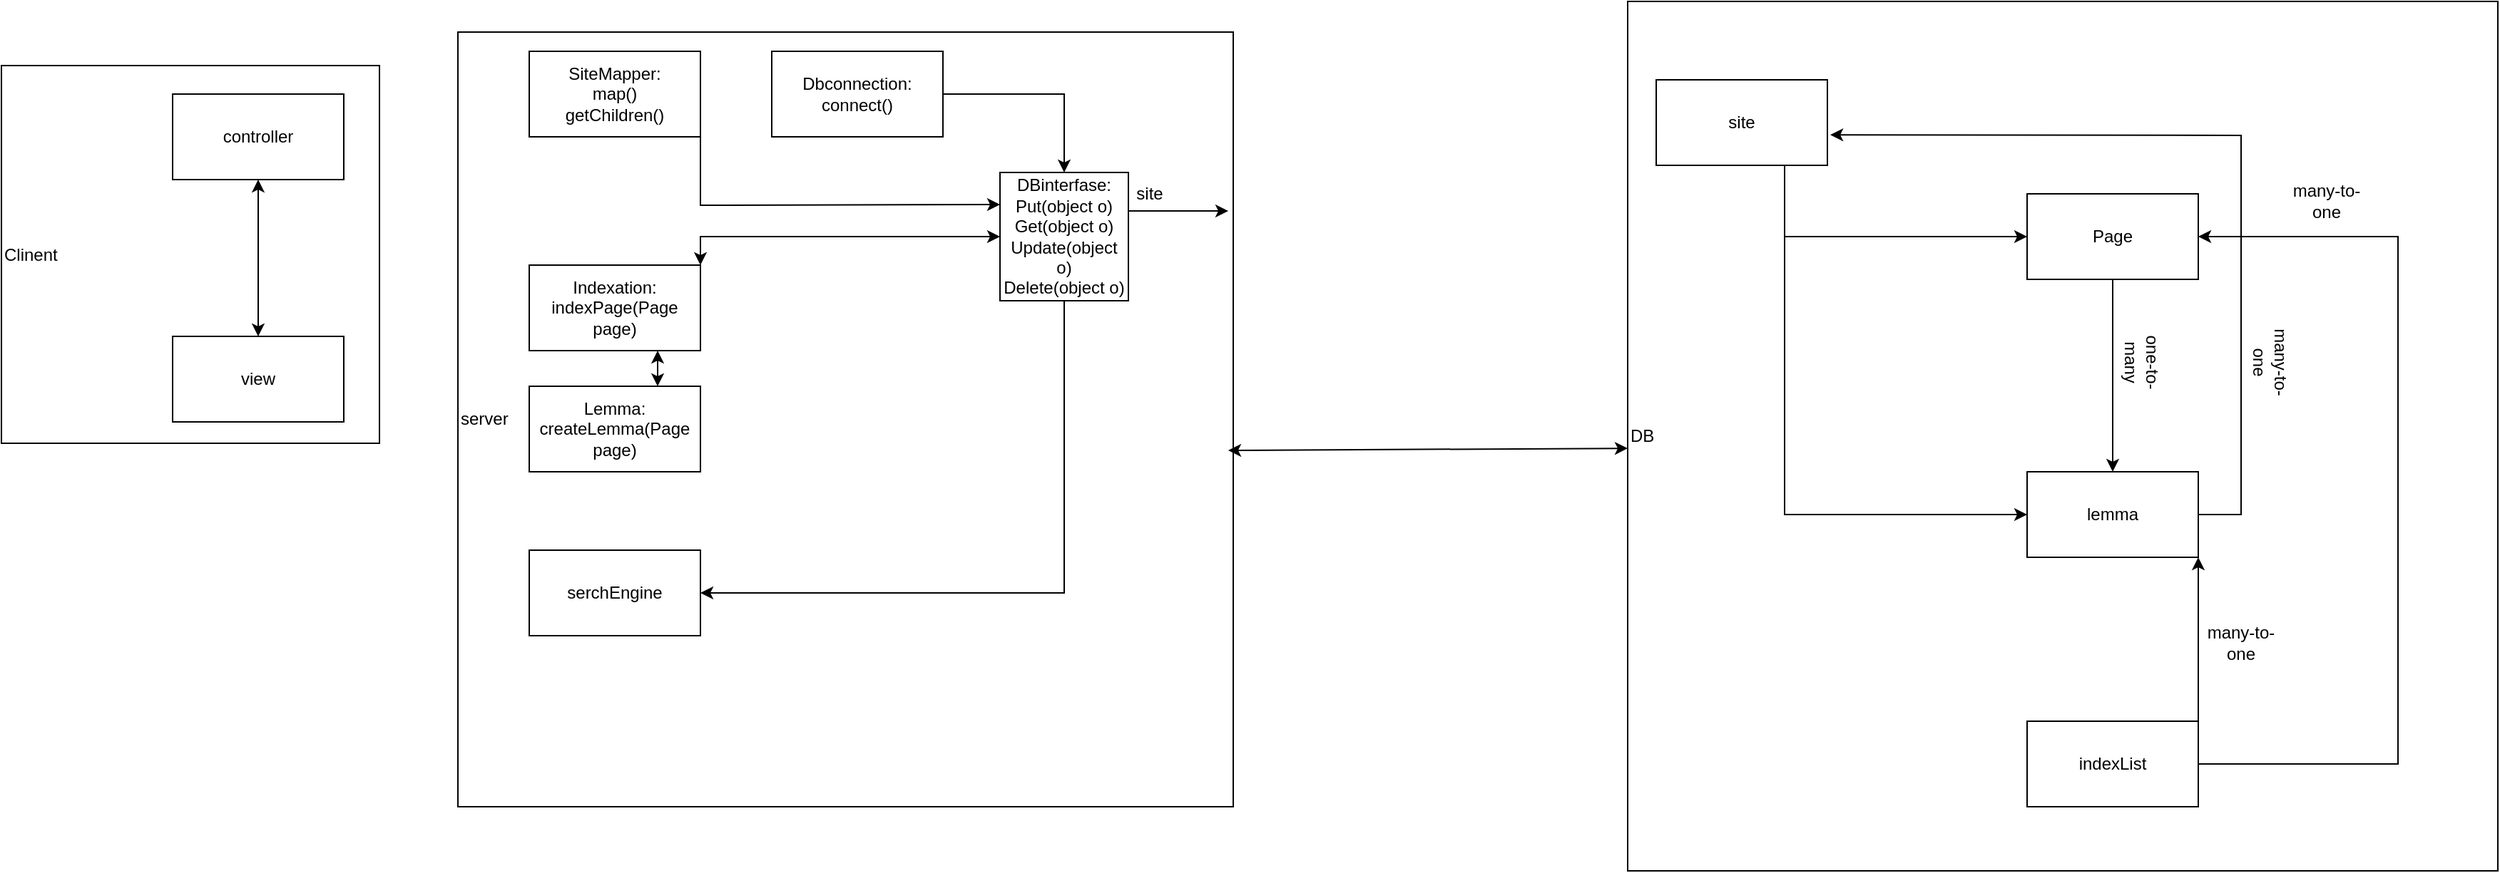 <mxfile version="16.5.1" type="github">
  <diagram id="C5RBs43oDa-KdzZeNtuy" name="Page-1">
    <mxGraphModel dx="2422" dy="946" grid="1" gridSize="10" guides="1" tooltips="1" connect="1" arrows="1" fold="1" page="1" pageScale="1" pageWidth="827" pageHeight="1169" math="0" shadow="0">
      <root>
        <mxCell id="WIyWlLk6GJQsqaUBKTNV-0" />
        <mxCell id="WIyWlLk6GJQsqaUBKTNV-1" parent="WIyWlLk6GJQsqaUBKTNV-0" />
        <mxCell id="6jWmCdsxQd1Q_PEOA8-D-4" value="server" style="whiteSpace=wrap;html=1;aspect=fixed;align=left;" vertex="1" parent="WIyWlLk6GJQsqaUBKTNV-1">
          <mxGeometry x="210" y="56.5" width="543.5" height="543.5" as="geometry" />
        </mxCell>
        <mxCell id="6jWmCdsxQd1Q_PEOA8-D-5" value="&lt;div style=&quot;text-align: justify&quot;&gt;&lt;span&gt;Clinent&lt;/span&gt;&lt;/div&gt;" style="whiteSpace=wrap;html=1;aspect=fixed;align=left;" vertex="1" parent="WIyWlLk6GJQsqaUBKTNV-1">
          <mxGeometry x="-110" y="80" width="265" height="265" as="geometry" />
        </mxCell>
        <mxCell id="6jWmCdsxQd1Q_PEOA8-D-6" value="DB" style="whiteSpace=wrap;html=1;aspect=fixed;align=left;" vertex="1" parent="WIyWlLk6GJQsqaUBKTNV-1">
          <mxGeometry x="1030" y="35" width="610" height="610" as="geometry" />
        </mxCell>
        <mxCell id="6jWmCdsxQd1Q_PEOA8-D-7" value="controller" style="rounded=0;whiteSpace=wrap;html=1;" vertex="1" parent="WIyWlLk6GJQsqaUBKTNV-1">
          <mxGeometry x="10" y="100" width="120" height="60" as="geometry" />
        </mxCell>
        <mxCell id="6jWmCdsxQd1Q_PEOA8-D-8" value="view" style="rounded=0;whiteSpace=wrap;html=1;" vertex="1" parent="WIyWlLk6GJQsqaUBKTNV-1">
          <mxGeometry x="10" y="270" width="120" height="60" as="geometry" />
        </mxCell>
        <mxCell id="6jWmCdsxQd1Q_PEOA8-D-9" value="SiteMapper:&lt;br&gt;map()&lt;br&gt;getChildren()" style="rounded=0;whiteSpace=wrap;html=1;" vertex="1" parent="WIyWlLk6GJQsqaUBKTNV-1">
          <mxGeometry x="260" y="70" width="120" height="60" as="geometry" />
        </mxCell>
        <mxCell id="6jWmCdsxQd1Q_PEOA8-D-10" value="Indexation:&lt;br&gt;indexPage(Page page)" style="rounded=0;whiteSpace=wrap;html=1;" vertex="1" parent="WIyWlLk6GJQsqaUBKTNV-1">
          <mxGeometry x="260" y="220" width="120" height="60" as="geometry" />
        </mxCell>
        <mxCell id="6jWmCdsxQd1Q_PEOA8-D-11" value="serchEngine" style="rounded=0;whiteSpace=wrap;html=1;" vertex="1" parent="WIyWlLk6GJQsqaUBKTNV-1">
          <mxGeometry x="260" y="420" width="120" height="60" as="geometry" />
        </mxCell>
        <mxCell id="6jWmCdsxQd1Q_PEOA8-D-12" value="Page" style="rounded=0;whiteSpace=wrap;html=1;" vertex="1" parent="WIyWlLk6GJQsqaUBKTNV-1">
          <mxGeometry x="1310" y="170" width="120" height="60" as="geometry" />
        </mxCell>
        <mxCell id="6jWmCdsxQd1Q_PEOA8-D-13" value="site" style="rounded=0;whiteSpace=wrap;html=1;" vertex="1" parent="WIyWlLk6GJQsqaUBKTNV-1">
          <mxGeometry x="1050" y="90" width="120" height="60" as="geometry" />
        </mxCell>
        <mxCell id="6jWmCdsxQd1Q_PEOA8-D-14" value="lemma" style="rounded=0;whiteSpace=wrap;html=1;" vertex="1" parent="WIyWlLk6GJQsqaUBKTNV-1">
          <mxGeometry x="1310" y="365" width="120" height="60" as="geometry" />
        </mxCell>
        <mxCell id="6jWmCdsxQd1Q_PEOA8-D-15" value="indexList" style="rounded=0;whiteSpace=wrap;html=1;" vertex="1" parent="WIyWlLk6GJQsqaUBKTNV-1">
          <mxGeometry x="1310" y="540" width="120" height="60" as="geometry" />
        </mxCell>
        <mxCell id="6jWmCdsxQd1Q_PEOA8-D-16" value="Dbconnection:&lt;br&gt;connect()" style="rounded=0;whiteSpace=wrap;html=1;" vertex="1" parent="WIyWlLk6GJQsqaUBKTNV-1">
          <mxGeometry x="430" y="70" width="120" height="60" as="geometry" />
        </mxCell>
        <mxCell id="6jWmCdsxQd1Q_PEOA8-D-18" value="" style="endArrow=classic;html=1;rounded=0;entryX=0;entryY=0.5;entryDx=0;entryDy=0;exitX=0.75;exitY=1;exitDx=0;exitDy=0;" edge="1" parent="WIyWlLk6GJQsqaUBKTNV-1" source="6jWmCdsxQd1Q_PEOA8-D-13" target="6jWmCdsxQd1Q_PEOA8-D-12">
          <mxGeometry width="50" height="50" relative="1" as="geometry">
            <mxPoint x="830" y="370" as="sourcePoint" />
            <mxPoint x="880" y="320" as="targetPoint" />
            <Array as="points">
              <mxPoint x="1140" y="200" />
            </Array>
          </mxGeometry>
        </mxCell>
        <mxCell id="6jWmCdsxQd1Q_PEOA8-D-21" value="" style="endArrow=classic;html=1;rounded=0;entryX=0;entryY=0.5;entryDx=0;entryDy=0;" edge="1" parent="WIyWlLk6GJQsqaUBKTNV-1" target="6jWmCdsxQd1Q_PEOA8-D-14">
          <mxGeometry width="50" height="50" relative="1" as="geometry">
            <mxPoint x="1140" y="200" as="sourcePoint" />
            <mxPoint x="880" y="320" as="targetPoint" />
            <Array as="points">
              <mxPoint x="1140" y="295" />
              <mxPoint x="1140" y="395" />
            </Array>
          </mxGeometry>
        </mxCell>
        <mxCell id="6jWmCdsxQd1Q_PEOA8-D-24" value="" style="endArrow=classic;html=1;rounded=0;exitX=1;exitY=0.5;exitDx=0;exitDy=0;entryX=1.017;entryY=0.643;entryDx=0;entryDy=0;entryPerimeter=0;" edge="1" parent="WIyWlLk6GJQsqaUBKTNV-1" source="6jWmCdsxQd1Q_PEOA8-D-14" target="6jWmCdsxQd1Q_PEOA8-D-13">
          <mxGeometry width="50" height="50" relative="1" as="geometry">
            <mxPoint x="1420" y="420" as="sourcePoint" />
            <mxPoint x="1470" y="370" as="targetPoint" />
            <Array as="points">
              <mxPoint x="1460" y="395" />
              <mxPoint x="1460" y="129" />
            </Array>
          </mxGeometry>
        </mxCell>
        <mxCell id="6jWmCdsxQd1Q_PEOA8-D-25" value="" style="endArrow=classic;html=1;rounded=0;exitX=0.5;exitY=1;exitDx=0;exitDy=0;entryX=0.5;entryY=0;entryDx=0;entryDy=0;" edge="1" parent="WIyWlLk6GJQsqaUBKTNV-1" source="6jWmCdsxQd1Q_PEOA8-D-12" target="6jWmCdsxQd1Q_PEOA8-D-14">
          <mxGeometry width="50" height="50" relative="1" as="geometry">
            <mxPoint x="1420" y="420" as="sourcePoint" />
            <mxPoint x="1470" y="370" as="targetPoint" />
          </mxGeometry>
        </mxCell>
        <mxCell id="6jWmCdsxQd1Q_PEOA8-D-31" value="" style="endArrow=classic;html=1;rounded=0;exitX=1;exitY=0.5;exitDx=0;exitDy=0;entryX=1;entryY=0.5;entryDx=0;entryDy=0;" edge="1" parent="WIyWlLk6GJQsqaUBKTNV-1" source="6jWmCdsxQd1Q_PEOA8-D-15" target="6jWmCdsxQd1Q_PEOA8-D-12">
          <mxGeometry width="50" height="50" relative="1" as="geometry">
            <mxPoint x="1420" y="420" as="sourcePoint" />
            <mxPoint x="1470" y="370" as="targetPoint" />
            <Array as="points">
              <mxPoint x="1570" y="570" />
              <mxPoint x="1570" y="200" />
            </Array>
          </mxGeometry>
        </mxCell>
        <mxCell id="6jWmCdsxQd1Q_PEOA8-D-33" value="" style="endArrow=classic;html=1;rounded=0;exitX=1;exitY=0;exitDx=0;exitDy=0;entryX=1;entryY=1;entryDx=0;entryDy=0;" edge="1" parent="WIyWlLk6GJQsqaUBKTNV-1" source="6jWmCdsxQd1Q_PEOA8-D-15" target="6jWmCdsxQd1Q_PEOA8-D-14">
          <mxGeometry width="50" height="50" relative="1" as="geometry">
            <mxPoint x="1420" y="390" as="sourcePoint" />
            <mxPoint x="1470" y="340" as="targetPoint" />
          </mxGeometry>
        </mxCell>
        <mxCell id="6jWmCdsxQd1Q_PEOA8-D-35" value="" style="endArrow=classic;html=1;rounded=0;" edge="1" parent="WIyWlLk6GJQsqaUBKTNV-1">
          <mxGeometry width="50" height="50" relative="1" as="geometry">
            <mxPoint x="660" y="182" as="sourcePoint" />
            <mxPoint x="750" y="182" as="targetPoint" />
            <Array as="points" />
          </mxGeometry>
        </mxCell>
        <mxCell id="6jWmCdsxQd1Q_PEOA8-D-41" value="one-to-many" style="text;html=1;strokeColor=none;fillColor=none;align=center;verticalAlign=middle;whiteSpace=wrap;rounded=0;rotation=90;" vertex="1" parent="WIyWlLk6GJQsqaUBKTNV-1">
          <mxGeometry x="1360" y="273.25" width="60" height="30" as="geometry" />
        </mxCell>
        <mxCell id="6jWmCdsxQd1Q_PEOA8-D-42" value="many-to-one" style="text;html=1;strokeColor=none;fillColor=none;align=center;verticalAlign=middle;whiteSpace=wrap;rounded=0;rotation=90;" vertex="1" parent="WIyWlLk6GJQsqaUBKTNV-1">
          <mxGeometry x="1450" y="273.25" width="60" height="30" as="geometry" />
        </mxCell>
        <mxCell id="6jWmCdsxQd1Q_PEOA8-D-43" value="many-to-one" style="text;html=1;strokeColor=none;fillColor=none;align=center;verticalAlign=middle;whiteSpace=wrap;rounded=0;rotation=0;" vertex="1" parent="WIyWlLk6GJQsqaUBKTNV-1">
          <mxGeometry x="1490" y="160" width="60" height="30" as="geometry" />
        </mxCell>
        <mxCell id="6jWmCdsxQd1Q_PEOA8-D-44" value="many-to-one" style="text;html=1;strokeColor=none;fillColor=none;align=center;verticalAlign=middle;whiteSpace=wrap;rounded=0;rotation=0;" vertex="1" parent="WIyWlLk6GJQsqaUBKTNV-1">
          <mxGeometry x="1430" y="470" width="60" height="30" as="geometry" />
        </mxCell>
        <mxCell id="6jWmCdsxQd1Q_PEOA8-D-45" value="site" style="text;html=1;strokeColor=none;fillColor=none;align=center;verticalAlign=middle;whiteSpace=wrap;rounded=0;" vertex="1" parent="WIyWlLk6GJQsqaUBKTNV-1">
          <mxGeometry x="680" y="155" width="30" height="30" as="geometry" />
        </mxCell>
        <mxCell id="6jWmCdsxQd1Q_PEOA8-D-55" value="DBinterfase:&lt;br&gt;Put(object o)&lt;br&gt;Get(object o)&lt;br&gt;Update(object o)&lt;br&gt;Delete(object o)" style="whiteSpace=wrap;html=1;aspect=fixed;" vertex="1" parent="WIyWlLk6GJQsqaUBKTNV-1">
          <mxGeometry x="590" y="155" width="90" height="90" as="geometry" />
        </mxCell>
        <mxCell id="6jWmCdsxQd1Q_PEOA8-D-56" value="" style="endArrow=classic;html=1;rounded=0;exitX=1;exitY=0.5;exitDx=0;exitDy=0;entryX=0.5;entryY=0;entryDx=0;entryDy=0;" edge="1" parent="WIyWlLk6GJQsqaUBKTNV-1" source="6jWmCdsxQd1Q_PEOA8-D-16" target="6jWmCdsxQd1Q_PEOA8-D-55">
          <mxGeometry width="50" height="50" relative="1" as="geometry">
            <mxPoint x="700" y="360" as="sourcePoint" />
            <mxPoint x="750" y="310" as="targetPoint" />
            <Array as="points">
              <mxPoint x="635" y="100" />
            </Array>
          </mxGeometry>
        </mxCell>
        <mxCell id="6jWmCdsxQd1Q_PEOA8-D-59" value="" style="endArrow=classic;html=1;rounded=0;exitX=1;exitY=1;exitDx=0;exitDy=0;entryX=0;entryY=0.25;entryDx=0;entryDy=0;" edge="1" parent="WIyWlLk6GJQsqaUBKTNV-1" source="6jWmCdsxQd1Q_PEOA8-D-9" target="6jWmCdsxQd1Q_PEOA8-D-55">
          <mxGeometry width="50" height="50" relative="1" as="geometry">
            <mxPoint x="700" y="360" as="sourcePoint" />
            <mxPoint x="750" y="310" as="targetPoint" />
            <Array as="points">
              <mxPoint x="380" y="178" />
            </Array>
          </mxGeometry>
        </mxCell>
        <mxCell id="6jWmCdsxQd1Q_PEOA8-D-60" value="" style="endArrow=classic;startArrow=classic;html=1;rounded=0;entryX=0;entryY=0.5;entryDx=0;entryDy=0;" edge="1" parent="WIyWlLk6GJQsqaUBKTNV-1" target="6jWmCdsxQd1Q_PEOA8-D-55">
          <mxGeometry width="50" height="50" relative="1" as="geometry">
            <mxPoint x="380" y="220" as="sourcePoint" />
            <mxPoint x="650" y="310" as="targetPoint" />
            <Array as="points">
              <mxPoint x="380" y="200" />
            </Array>
          </mxGeometry>
        </mxCell>
        <mxCell id="6jWmCdsxQd1Q_PEOA8-D-61" value="Lemma:&lt;br&gt;createLemma(Page page)" style="rounded=0;whiteSpace=wrap;html=1;" vertex="1" parent="WIyWlLk6GJQsqaUBKTNV-1">
          <mxGeometry x="260" y="305" width="120" height="60" as="geometry" />
        </mxCell>
        <mxCell id="6jWmCdsxQd1Q_PEOA8-D-63" value="" style="endArrow=classic;html=1;rounded=0;exitX=0.5;exitY=1;exitDx=0;exitDy=0;entryX=1;entryY=0.5;entryDx=0;entryDy=0;" edge="1" parent="WIyWlLk6GJQsqaUBKTNV-1" source="6jWmCdsxQd1Q_PEOA8-D-55" target="6jWmCdsxQd1Q_PEOA8-D-11">
          <mxGeometry width="50" height="50" relative="1" as="geometry">
            <mxPoint x="410" y="410" as="sourcePoint" />
            <mxPoint x="460" y="360" as="targetPoint" />
            <Array as="points">
              <mxPoint x="635" y="450" />
            </Array>
          </mxGeometry>
        </mxCell>
        <mxCell id="6jWmCdsxQd1Q_PEOA8-D-65" value="" style="endArrow=classic;startArrow=classic;html=1;rounded=0;exitX=0.75;exitY=0;exitDx=0;exitDy=0;entryX=0.75;entryY=1;entryDx=0;entryDy=0;" edge="1" parent="WIyWlLk6GJQsqaUBKTNV-1" source="6jWmCdsxQd1Q_PEOA8-D-61" target="6jWmCdsxQd1Q_PEOA8-D-10">
          <mxGeometry width="50" height="50" relative="1" as="geometry">
            <mxPoint x="380" y="380" as="sourcePoint" />
            <mxPoint x="430" y="330" as="targetPoint" />
          </mxGeometry>
        </mxCell>
        <mxCell id="6jWmCdsxQd1Q_PEOA8-D-66" value="" style="endArrow=classic;startArrow=classic;html=1;rounded=0;exitX=0.5;exitY=0;exitDx=0;exitDy=0;entryX=0.5;entryY=1;entryDx=0;entryDy=0;" edge="1" parent="WIyWlLk6GJQsqaUBKTNV-1" source="6jWmCdsxQd1Q_PEOA8-D-8" target="6jWmCdsxQd1Q_PEOA8-D-7">
          <mxGeometry width="50" height="50" relative="1" as="geometry">
            <mxPoint x="240" y="330" as="sourcePoint" />
            <mxPoint x="290" y="280" as="targetPoint" />
          </mxGeometry>
        </mxCell>
        <mxCell id="6jWmCdsxQd1Q_PEOA8-D-67" value="" style="endArrow=classic;startArrow=classic;html=1;rounded=0;entryX=0;entryY=0.514;entryDx=0;entryDy=0;entryPerimeter=0;" edge="1" parent="WIyWlLk6GJQsqaUBKTNV-1" target="6jWmCdsxQd1Q_PEOA8-D-6">
          <mxGeometry width="50" height="50" relative="1" as="geometry">
            <mxPoint x="750" y="350" as="sourcePoint" />
            <mxPoint x="800" y="300" as="targetPoint" />
          </mxGeometry>
        </mxCell>
      </root>
    </mxGraphModel>
  </diagram>
</mxfile>
